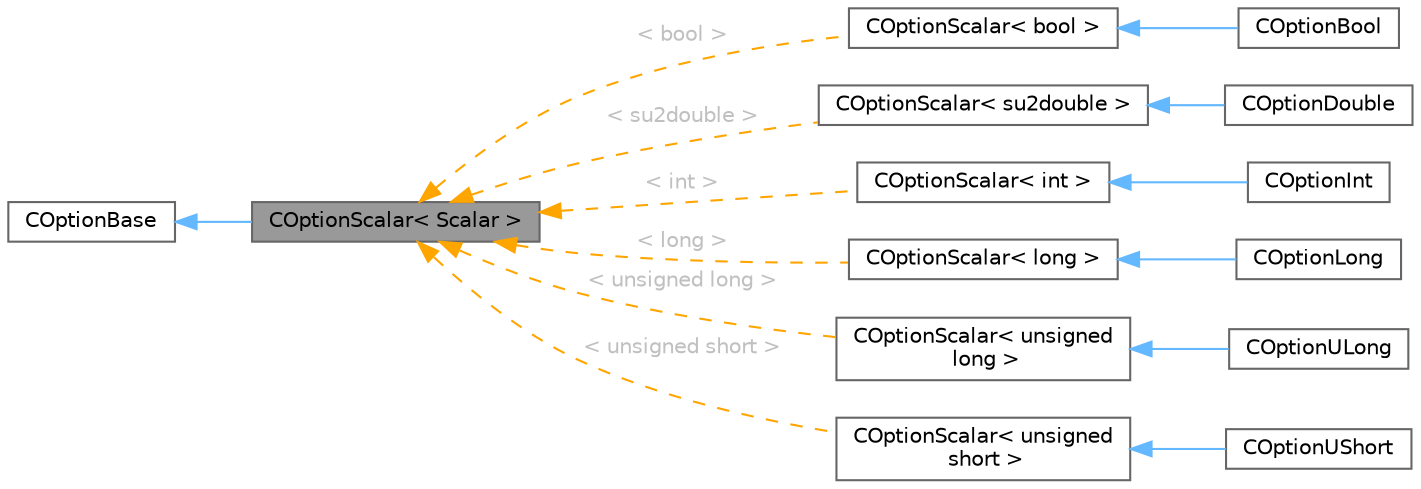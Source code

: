 digraph "COptionScalar&lt; Scalar &gt;"
{
 // LATEX_PDF_SIZE
  bgcolor="transparent";
  edge [fontname=Helvetica,fontsize=10,labelfontname=Helvetica,labelfontsize=10];
  node [fontname=Helvetica,fontsize=10,shape=box,height=0.2,width=0.4];
  rankdir="LR";
  Node1 [id="Node000001",label="COptionScalar\< Scalar \>",height=0.2,width=0.4,color="gray40", fillcolor="grey60", style="filled", fontcolor="black",tooltip=" "];
  Node2 -> Node1 [id="edge1_Node000001_Node000002",dir="back",color="steelblue1",style="solid",tooltip=" "];
  Node2 [id="Node000002",label="COptionBase",height=0.2,width=0.4,color="gray40", fillcolor="white", style="filled",URL="$classCOptionBase.html",tooltip=" "];
  Node1 -> Node3 [id="edge2_Node000001_Node000003",dir="back",color="orange",style="dashed",tooltip=" ",label=" \< bool \>",fontcolor="grey" ];
  Node3 [id="Node000003",label="COptionScalar\< bool \>",height=0.2,width=0.4,color="gray40", fillcolor="white", style="filled",URL="$classCOptionScalar.html",tooltip=" "];
  Node3 -> Node4 [id="edge3_Node000003_Node000004",dir="back",color="steelblue1",style="solid",tooltip=" "];
  Node4 [id="Node000004",label="COptionBool",height=0.2,width=0.4,color="gray40", fillcolor="white", style="filled",URL="$classCOptionBool.html",tooltip=" "];
  Node1 -> Node5 [id="edge4_Node000001_Node000005",dir="back",color="orange",style="dashed",tooltip=" ",label=" \< su2double \>",fontcolor="grey" ];
  Node5 [id="Node000005",label="COptionScalar\< su2double \>",height=0.2,width=0.4,color="gray40", fillcolor="white", style="filled",URL="$classCOptionScalar.html",tooltip=" "];
  Node5 -> Node6 [id="edge5_Node000005_Node000006",dir="back",color="steelblue1",style="solid",tooltip=" "];
  Node6 [id="Node000006",label="COptionDouble",height=0.2,width=0.4,color="gray40", fillcolor="white", style="filled",URL="$classCOptionDouble.html",tooltip=" "];
  Node1 -> Node7 [id="edge6_Node000001_Node000007",dir="back",color="orange",style="dashed",tooltip=" ",label=" \< int \>",fontcolor="grey" ];
  Node7 [id="Node000007",label="COptionScalar\< int \>",height=0.2,width=0.4,color="gray40", fillcolor="white", style="filled",URL="$classCOptionScalar.html",tooltip=" "];
  Node7 -> Node8 [id="edge7_Node000007_Node000008",dir="back",color="steelblue1",style="solid",tooltip=" "];
  Node8 [id="Node000008",label="COptionInt",height=0.2,width=0.4,color="gray40", fillcolor="white", style="filled",URL="$classCOptionInt.html",tooltip=" "];
  Node1 -> Node9 [id="edge8_Node000001_Node000009",dir="back",color="orange",style="dashed",tooltip=" ",label=" \< long \>",fontcolor="grey" ];
  Node9 [id="Node000009",label="COptionScalar\< long \>",height=0.2,width=0.4,color="gray40", fillcolor="white", style="filled",URL="$classCOptionScalar.html",tooltip=" "];
  Node9 -> Node10 [id="edge9_Node000009_Node000010",dir="back",color="steelblue1",style="solid",tooltip=" "];
  Node10 [id="Node000010",label="COptionLong",height=0.2,width=0.4,color="gray40", fillcolor="white", style="filled",URL="$classCOptionLong.html",tooltip=" "];
  Node1 -> Node11 [id="edge10_Node000001_Node000011",dir="back",color="orange",style="dashed",tooltip=" ",label=" \< unsigned long \>",fontcolor="grey" ];
  Node11 [id="Node000011",label="COptionScalar\< unsigned\l long \>",height=0.2,width=0.4,color="gray40", fillcolor="white", style="filled",URL="$classCOptionScalar.html",tooltip=" "];
  Node11 -> Node12 [id="edge11_Node000011_Node000012",dir="back",color="steelblue1",style="solid",tooltip=" "];
  Node12 [id="Node000012",label="COptionULong",height=0.2,width=0.4,color="gray40", fillcolor="white", style="filled",URL="$classCOptionULong.html",tooltip=" "];
  Node1 -> Node13 [id="edge12_Node000001_Node000013",dir="back",color="orange",style="dashed",tooltip=" ",label=" \< unsigned short \>",fontcolor="grey" ];
  Node13 [id="Node000013",label="COptionScalar\< unsigned\l short \>",height=0.2,width=0.4,color="gray40", fillcolor="white", style="filled",URL="$classCOptionScalar.html",tooltip=" "];
  Node13 -> Node14 [id="edge13_Node000013_Node000014",dir="back",color="steelblue1",style="solid",tooltip=" "];
  Node14 [id="Node000014",label="COptionUShort",height=0.2,width=0.4,color="gray40", fillcolor="white", style="filled",URL="$classCOptionUShort.html",tooltip=" "];
}
